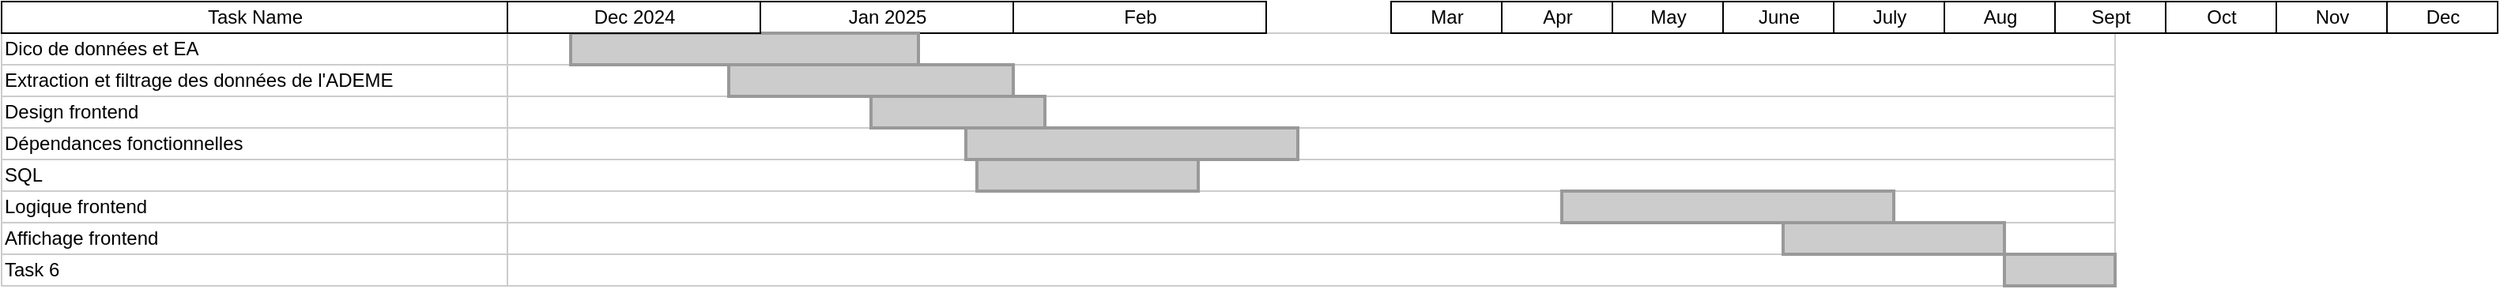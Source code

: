 <mxfile version="26.0.9">
  <diagram name="Page-1" id="fc2ac565-0d4e-3f0d-88b0-a54af1634ed7">
    <mxGraphModel dx="826" dy="428" grid="1" gridSize="10" guides="1" tooltips="1" connect="0" arrows="1" fold="1" page="1" pageScale="1.5" pageWidth="1169" pageHeight="827" background="none" math="0" shadow="0">
      <root>
        <mxCell id="0" style=";html=1;" />
        <mxCell id="1" style=";html=1;" parent="0" />
        <mxCell id="75" value="Dico de données et EA" style="align=left;strokeColor=#CCCCCC;html=1;" parent="1" vertex="1">
          <mxGeometry x="120.0" y="150.0" width="320.0" height="20.0" as="geometry" />
        </mxCell>
        <mxCell id="80" value="Extraction et filtrage des données de l&#39;ADEME" style="align=left;strokeColor=#CCCCCC;html=1;" parent="1" vertex="1">
          <mxGeometry x="120" y="170.0" width="320" height="20" as="geometry" />
        </mxCell>
        <mxCell id="85" value="Design frontend" style="align=left;strokeColor=#CCCCCC;html=1;" parent="1" vertex="1">
          <mxGeometry x="120.0" y="190.0" width="320.0" height="20" as="geometry" />
        </mxCell>
        <mxCell id="90" value="Dépendances fonctionnelles" style="align=left;strokeColor=#CCCCCC;html=1;" parent="1" vertex="1">
          <mxGeometry x="120.0" y="210.0" width="320.0" height="20" as="geometry" />
        </mxCell>
        <mxCell id="95" value="SQL" style="align=left;strokeColor=#CCCCCC;html=1;" parent="1" vertex="1">
          <mxGeometry x="120.0" y="230.0" width="320.0" height="20" as="geometry" />
        </mxCell>
        <mxCell id="100" value="Logique frontend" style="align=left;strokeColor=#CCCCCC;html=1;" parent="1" vertex="1">
          <mxGeometry x="120.0" y="250.0" width="320.0" height="20" as="geometry" />
        </mxCell>
        <mxCell id="2" value="Task Name" style="strokeWidth=1;fontStyle=0;html=1;" parent="1" vertex="1">
          <mxGeometry x="120" y="130" width="320" height="20" as="geometry" />
        </mxCell>
        <mxCell id="67c90442a009f359-289" value="Affichage frontend" style="align=left;strokeColor=#CCCCCC;html=1;" parent="1" vertex="1">
          <mxGeometry x="120.0" y="270.0" width="320.0" height="20" as="geometry" />
        </mxCell>
        <mxCell id="67c90442a009f359-290" value="Task 6" style="align=left;strokeColor=#CCCCCC;html=1;" parent="1" vertex="1">
          <mxGeometry x="120.0" y="290.0" width="320.0" height="20" as="geometry" />
        </mxCell>
        <mxCell id="67c90442a009f359-291" value="" style="align=left;strokeColor=#CCCCCC;html=1;" parent="1" vertex="1">
          <mxGeometry x="440" y="150" width="1017" height="20" as="geometry" />
        </mxCell>
        <mxCell id="4" value="Jan 2025" style="strokeWidth=1;fontStyle=0;html=1;" parent="1" vertex="1">
          <mxGeometry x="600" y="130" width="160" height="20" as="geometry" />
        </mxCell>
        <mxCell id="67c90442a009f359-278" value="Feb" style="strokeWidth=1;fontStyle=0;html=1;" parent="1" vertex="1">
          <mxGeometry x="760" y="130" width="160" height="20" as="geometry" />
        </mxCell>
        <mxCell id="67c90442a009f359-279" value="Mar" style="strokeWidth=1;fontStyle=0;html=1;" parent="1" vertex="1">
          <mxGeometry x="999" y="130" width="70" height="20" as="geometry" />
        </mxCell>
        <mxCell id="67c90442a009f359-280" value="Apr" style="strokeWidth=1;fontStyle=0;html=1;" parent="1" vertex="1">
          <mxGeometry x="1069" y="130" width="70" height="20" as="geometry" />
        </mxCell>
        <mxCell id="67c90442a009f359-281" value="May" style="strokeWidth=1;fontStyle=0;html=1;" parent="1" vertex="1">
          <mxGeometry x="1139" y="130" width="70" height="20" as="geometry" />
        </mxCell>
        <mxCell id="67c90442a009f359-282" value="June" style="strokeWidth=1;fontStyle=0;html=1;" parent="1" vertex="1">
          <mxGeometry x="1209" y="130" width="70" height="20" as="geometry" />
        </mxCell>
        <mxCell id="67c90442a009f359-283" value="July" style="strokeWidth=1;fontStyle=0;html=1;" parent="1" vertex="1">
          <mxGeometry x="1279" y="130" width="70" height="20" as="geometry" />
        </mxCell>
        <mxCell id="67c90442a009f359-284" value="Aug" style="strokeWidth=1;fontStyle=0;html=1;" parent="1" vertex="1">
          <mxGeometry x="1349" y="130" width="70" height="20" as="geometry" />
        </mxCell>
        <mxCell id="67c90442a009f359-285" value="Sept" style="strokeWidth=1;fontStyle=0;html=1;" parent="1" vertex="1">
          <mxGeometry x="1419" y="130" width="70" height="20" as="geometry" />
        </mxCell>
        <mxCell id="67c90442a009f359-286" value="Oct" style="strokeWidth=1;fontStyle=0;html=1;" parent="1" vertex="1">
          <mxGeometry x="1489" y="130" width="70" height="20" as="geometry" />
        </mxCell>
        <mxCell id="67c90442a009f359-287" value="Nov" style="strokeWidth=1;fontStyle=0;html=1;" parent="1" vertex="1">
          <mxGeometry x="1559" y="130" width="70" height="20" as="geometry" />
        </mxCell>
        <mxCell id="67c90442a009f359-288" value="Dec" style="strokeWidth=1;fontStyle=0;html=1;" parent="1" vertex="1">
          <mxGeometry x="1629" y="130" width="70" height="20" as="geometry" />
        </mxCell>
        <mxCell id="67c90442a009f359-292" value="" style="align=left;strokeColor=#CCCCCC;html=1;" parent="1" vertex="1">
          <mxGeometry x="440" y="170" width="1017" height="20" as="geometry" />
        </mxCell>
        <mxCell id="67c90442a009f359-293" value="" style="align=left;strokeColor=#CCCCCC;html=1;" parent="1" vertex="1">
          <mxGeometry x="440" y="190" width="1017" height="20" as="geometry" />
        </mxCell>
        <mxCell id="67c90442a009f359-294" value="" style="align=left;strokeColor=#CCCCCC;html=1;" parent="1" vertex="1">
          <mxGeometry x="440" y="210" width="1017" height="20" as="geometry" />
        </mxCell>
        <mxCell id="67c90442a009f359-295" value="" style="align=left;strokeColor=#CCCCCC;html=1;" parent="1" vertex="1">
          <mxGeometry x="440" y="230" width="1017" height="20" as="geometry" />
        </mxCell>
        <mxCell id="67c90442a009f359-296" value="" style="align=left;strokeColor=#CCCCCC;html=1;" parent="1" vertex="1">
          <mxGeometry x="440" y="250" width="1017" height="20" as="geometry" />
        </mxCell>
        <mxCell id="67c90442a009f359-297" value="" style="align=left;strokeColor=#CCCCCC;html=1;" parent="1" vertex="1">
          <mxGeometry x="440" y="270" width="1017" height="20" as="geometry" />
        </mxCell>
        <mxCell id="67c90442a009f359-298" value="" style="align=left;strokeColor=#CCCCCC;html=1;" parent="1" vertex="1">
          <mxGeometry x="440" y="290" width="1017" height="20" as="geometry" />
        </mxCell>
        <mxCell id="67c90442a009f359-299" value="" style="whiteSpace=wrap;html=1;strokeWidth=2;fillColor=#CCCCCC;gradientColor=none;fontSize=14;align=center;strokeColor=#999999;" parent="1" vertex="1">
          <mxGeometry x="480" y="150" width="220" height="20" as="geometry" />
        </mxCell>
        <mxCell id="67c90442a009f359-300" value="" style="whiteSpace=wrap;html=1;strokeWidth=2;fillColor=#CCCCCC;gradientColor=none;fontSize=14;align=center;strokeColor=#999999;" parent="1" vertex="1">
          <mxGeometry x="580" y="170" width="180" height="20" as="geometry" />
        </mxCell>
        <mxCell id="67c90442a009f359-301" value="" style="whiteSpace=wrap;html=1;strokeWidth=2;fillColor=#CCCCCC;gradientColor=none;fontSize=14;align=center;strokeColor=#999999;" parent="1" vertex="1">
          <mxGeometry x="670" y="190" width="110" height="20" as="geometry" />
        </mxCell>
        <mxCell id="67c90442a009f359-302" value="" style="whiteSpace=wrap;html=1;strokeWidth=2;fillColor=#CCCCCC;gradientColor=none;fontSize=14;align=center;strokeColor=#999999;" parent="1" vertex="1">
          <mxGeometry x="730" y="210" width="210" height="20" as="geometry" />
        </mxCell>
        <mxCell id="67c90442a009f359-303" value="" style="whiteSpace=wrap;html=1;strokeWidth=2;fillColor=#CCCCCC;gradientColor=none;fontSize=14;align=center;strokeColor=#999999;" parent="1" vertex="1">
          <mxGeometry x="737" y="230" width="140" height="20" as="geometry" />
        </mxCell>
        <mxCell id="67c90442a009f359-304" value="" style="whiteSpace=wrap;html=1;strokeWidth=2;fillColor=#CCCCCC;gradientColor=none;fontSize=14;align=center;strokeColor=#999999;" parent="1" vertex="1">
          <mxGeometry x="1107" y="250" width="210" height="20" as="geometry" />
        </mxCell>
        <mxCell id="67c90442a009f359-305" value="" style="whiteSpace=wrap;html=1;strokeWidth=2;fillColor=#CCCCCC;gradientColor=none;fontSize=14;align=center;strokeColor=#999999;" parent="1" vertex="1">
          <mxGeometry x="1247" y="270" width="140" height="20" as="geometry" />
        </mxCell>
        <mxCell id="67c90442a009f359-306" value="" style="whiteSpace=wrap;html=1;strokeWidth=2;fillColor=#CCCCCC;gradientColor=none;fontSize=14;align=center;strokeColor=#999999;" parent="1" vertex="1">
          <mxGeometry x="1387" y="290" width="70" height="20" as="geometry" />
        </mxCell>
        <mxCell id="Z8lzua_wFk5yMXjdUYLC-101" value="Dec 2024" style="strokeWidth=1;fontStyle=0;html=1;" vertex="1" parent="1">
          <mxGeometry x="440" y="130" width="160" height="20" as="geometry" />
        </mxCell>
      </root>
    </mxGraphModel>
  </diagram>
</mxfile>
